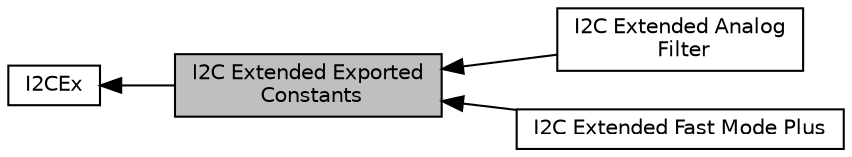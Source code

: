 digraph "I2C Extended Exported Constants"
{
  edge [fontname="Helvetica",fontsize="10",labelfontname="Helvetica",labelfontsize="10"];
  node [fontname="Helvetica",fontsize="10",shape=box];
  rankdir=LR;
  Node2 [label="I2CEx",height=0.2,width=0.4,color="black", fillcolor="white", style="filled",URL="$group___i2_c_ex.html",tooltip="I2C Extended HAL module driver."];
  Node3 [label="I2C Extended Analog\l Filter",height=0.2,width=0.4,color="black", fillcolor="white", style="filled",URL="$group___i2_c_ex___analog___filter.html",tooltip=" "];
  Node1 [label="I2C Extended Exported\l Constants",height=0.2,width=0.4,color="black", fillcolor="grey75", style="filled", fontcolor="black",tooltip=" "];
  Node4 [label="I2C Extended Fast Mode Plus",height=0.2,width=0.4,color="black", fillcolor="white", style="filled",URL="$group___i2_c_ex___fast_mode_plus.html",tooltip=" "];
  Node2->Node1 [shape=plaintext, dir="back", style="solid"];
  Node1->Node3 [shape=plaintext, dir="back", style="solid"];
  Node1->Node4 [shape=plaintext, dir="back", style="solid"];
}
